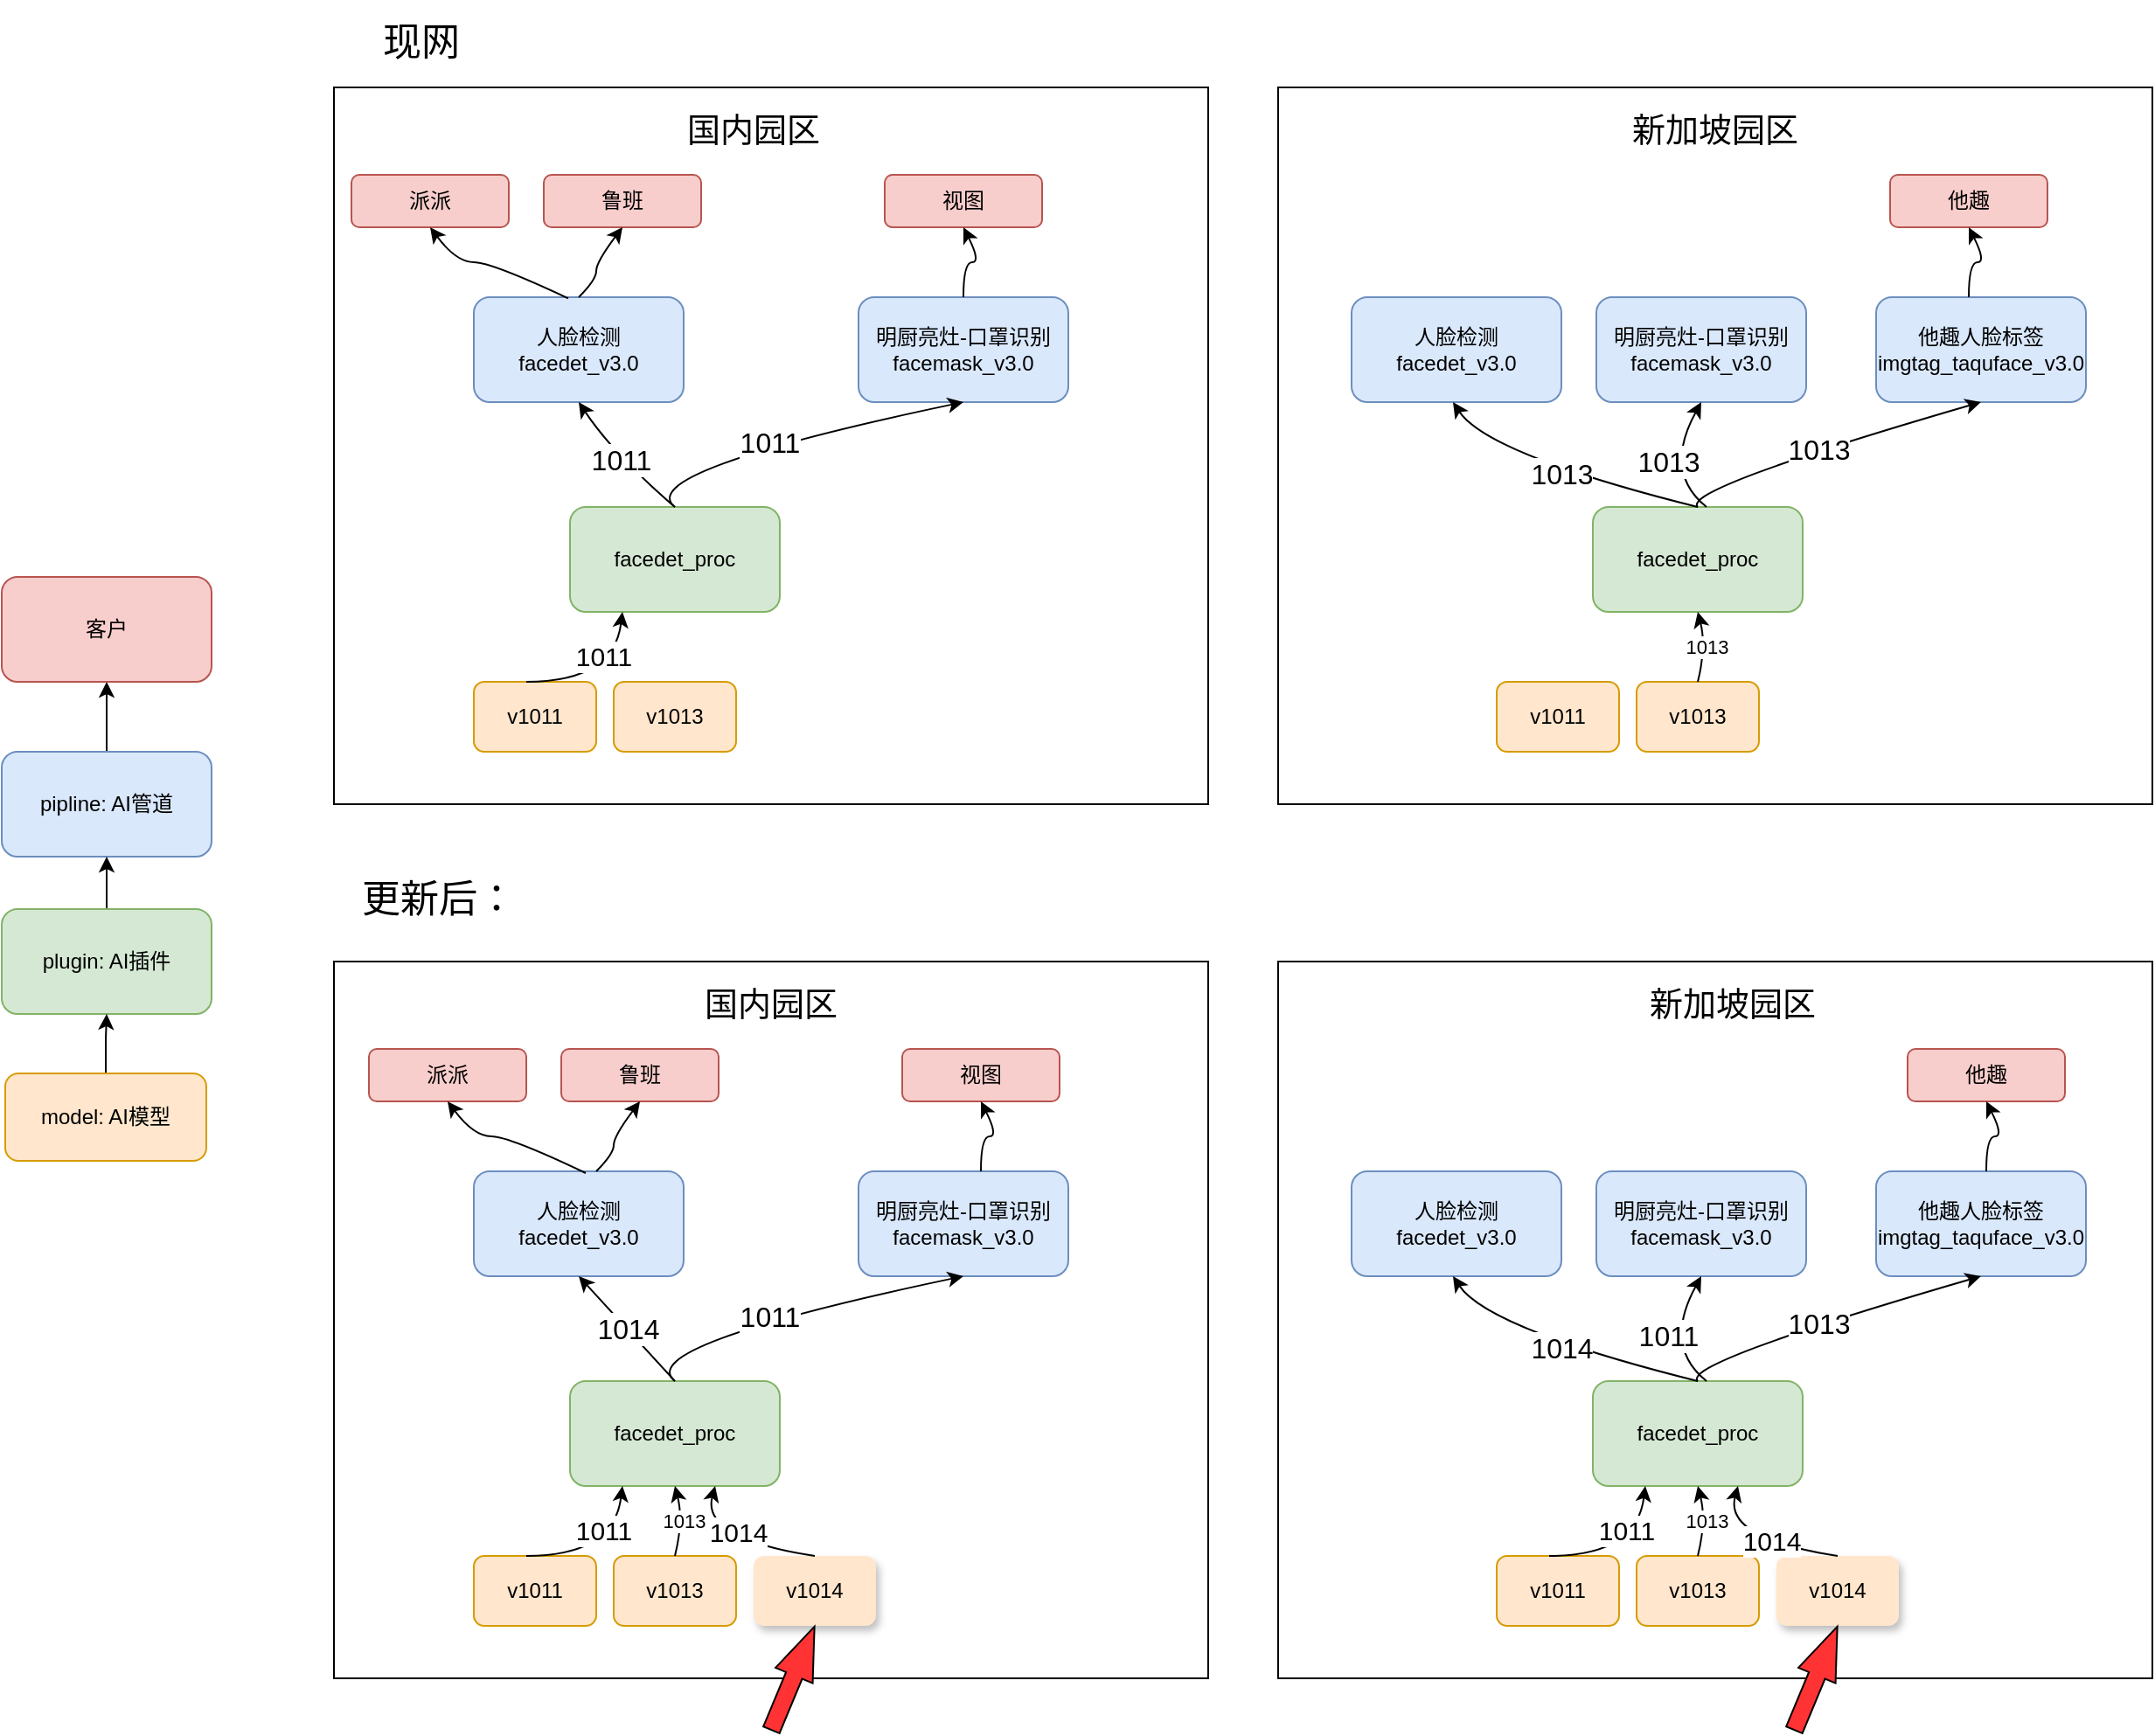 <mxfile version="22.1.18" type="github">
  <diagram name="Page-1" id="yhFDRbWmJPE1-cxSHeno">
    <mxGraphModel dx="3154" dy="1273" grid="1" gridSize="10" guides="1" tooltips="1" connect="1" arrows="1" fold="1" page="1" pageScale="1" pageWidth="850" pageHeight="1100" math="0" shadow="0">
      <root>
        <mxCell id="0" />
        <mxCell id="1" parent="0" />
        <mxCell id="GNEB_PSAj2UN0njGCIsx-6" value="" style="rounded=0;whiteSpace=wrap;html=1;" vertex="1" parent="1">
          <mxGeometry x="370" y="290" width="500" height="410" as="geometry" />
        </mxCell>
        <mxCell id="GNEB_PSAj2UN0njGCIsx-5" value="" style="rounded=0;whiteSpace=wrap;html=1;" vertex="1" parent="1">
          <mxGeometry x="-170" y="290" width="500" height="410" as="geometry" />
        </mxCell>
        <mxCell id="GNEB_PSAj2UN0njGCIsx-1" value="人脸检测&lt;br&gt;facedet_v3.0" style="rounded=1;whiteSpace=wrap;html=1;fillColor=#dae8fc;strokeColor=#6c8ebf;" vertex="1" parent="1">
          <mxGeometry x="412" y="410" width="120" height="60" as="geometry" />
        </mxCell>
        <mxCell id="GNEB_PSAj2UN0njGCIsx-2" value="他趣人脸标签&lt;br&gt;imgtag_taquface_v3.0" style="rounded=1;whiteSpace=wrap;html=1;fillColor=#dae8fc;strokeColor=#6c8ebf;" vertex="1" parent="1">
          <mxGeometry x="712" y="410" width="120" height="60" as="geometry" />
        </mxCell>
        <mxCell id="GNEB_PSAj2UN0njGCIsx-3" value="人脸检测&lt;br&gt;facedet_v3.0" style="rounded=1;whiteSpace=wrap;html=1;fillColor=#dae8fc;strokeColor=#6c8ebf;" vertex="1" parent="1">
          <mxGeometry x="-90" y="410" width="120" height="60" as="geometry" />
        </mxCell>
        <mxCell id="GNEB_PSAj2UN0njGCIsx-7" value="国内园区" style="text;strokeColor=none;align=center;fillColor=none;html=1;verticalAlign=middle;whiteSpace=wrap;rounded=0;strokeWidth=7;fontSize=19;" vertex="1" parent="1">
          <mxGeometry x="10" y="290" width="120" height="50" as="geometry" />
        </mxCell>
        <mxCell id="GNEB_PSAj2UN0njGCIsx-9" value="facedet_proc" style="rounded=1;whiteSpace=wrap;html=1;fillColor=#d5e8d4;strokeColor=#82b366;" vertex="1" parent="1">
          <mxGeometry x="-35" y="530" width="120" height="60" as="geometry" />
        </mxCell>
        <mxCell id="GNEB_PSAj2UN0njGCIsx-10" value="v1011" style="rounded=1;whiteSpace=wrap;html=1;fillColor=#ffe6cc;strokeColor=#d79b00;" vertex="1" parent="1">
          <mxGeometry x="-90" y="630" width="70" height="40" as="geometry" />
        </mxCell>
        <mxCell id="GNEB_PSAj2UN0njGCIsx-11" value="v1013" style="rounded=1;whiteSpace=wrap;html=1;fillColor=#ffe6cc;strokeColor=#d79b00;" vertex="1" parent="1">
          <mxGeometry x="-10" y="630" width="70" height="40" as="geometry" />
        </mxCell>
        <mxCell id="GNEB_PSAj2UN0njGCIsx-13" value="facedet_proc" style="rounded=1;whiteSpace=wrap;html=1;fillColor=#d5e8d4;strokeColor=#82b366;" vertex="1" parent="1">
          <mxGeometry x="550" y="530" width="120" height="60" as="geometry" />
        </mxCell>
        <mxCell id="GNEB_PSAj2UN0njGCIsx-19" value="明厨亮灶-口罩识别&lt;br&gt;facemask_v3.0" style="rounded=1;whiteSpace=wrap;html=1;fillColor=#dae8fc;strokeColor=#6c8ebf;" vertex="1" parent="1">
          <mxGeometry x="130" y="410" width="120" height="60" as="geometry" />
        </mxCell>
        <mxCell id="GNEB_PSAj2UN0njGCIsx-20" value="明厨亮灶-口罩识别&lt;br&gt;facemask_v3.0" style="rounded=1;whiteSpace=wrap;html=1;fillColor=#dae8fc;strokeColor=#6c8ebf;" vertex="1" parent="1">
          <mxGeometry x="552" y="410" width="120" height="60" as="geometry" />
        </mxCell>
        <mxCell id="GNEB_PSAj2UN0njGCIsx-105" value="" style="edgeStyle=orthogonalEdgeStyle;rounded=0;orthogonalLoop=1;jettySize=auto;html=1;" edge="1" parent="1" source="GNEB_PSAj2UN0njGCIsx-23" target="GNEB_PSAj2UN0njGCIsx-77">
          <mxGeometry relative="1" as="geometry" />
        </mxCell>
        <mxCell id="GNEB_PSAj2UN0njGCIsx-23" value="pipline: AI管道" style="rounded=1;whiteSpace=wrap;html=1;fillColor=#dae8fc;strokeColor=#6c8ebf;" vertex="1" parent="1">
          <mxGeometry x="-360" y="670" width="120" height="60" as="geometry" />
        </mxCell>
        <mxCell id="GNEB_PSAj2UN0njGCIsx-104" value="" style="edgeStyle=orthogonalEdgeStyle;rounded=0;orthogonalLoop=1;jettySize=auto;html=1;" edge="1" parent="1" source="GNEB_PSAj2UN0njGCIsx-24" target="GNEB_PSAj2UN0njGCIsx-23">
          <mxGeometry relative="1" as="geometry" />
        </mxCell>
        <mxCell id="GNEB_PSAj2UN0njGCIsx-24" value="plugin: AI插件" style="rounded=1;whiteSpace=wrap;html=1;fillColor=#d5e8d4;strokeColor=#82b366;" vertex="1" parent="1">
          <mxGeometry x="-360" y="760" width="120" height="60" as="geometry" />
        </mxCell>
        <mxCell id="GNEB_PSAj2UN0njGCIsx-103" value="" style="edgeStyle=orthogonalEdgeStyle;rounded=0;orthogonalLoop=1;jettySize=auto;html=1;" edge="1" parent="1" source="GNEB_PSAj2UN0njGCIsx-25" target="GNEB_PSAj2UN0njGCIsx-24">
          <mxGeometry relative="1" as="geometry" />
        </mxCell>
        <mxCell id="GNEB_PSAj2UN0njGCIsx-25" value="model: AI模型" style="rounded=1;whiteSpace=wrap;html=1;fillColor=#ffe6cc;strokeColor=#d79b00;" vertex="1" parent="1">
          <mxGeometry x="-358" y="854" width="115" height="50" as="geometry" />
        </mxCell>
        <mxCell id="GNEB_PSAj2UN0njGCIsx-26" value="" style="curved=1;endArrow=classic;html=1;rounded=0;entryX=0.25;entryY=1;entryDx=0;entryDy=0;" edge="1" parent="1" target="GNEB_PSAj2UN0njGCIsx-9">
          <mxGeometry width="50" height="50" relative="1" as="geometry">
            <mxPoint x="-60" y="630" as="sourcePoint" />
            <mxPoint x="-10" y="580" as="targetPoint" />
            <Array as="points">
              <mxPoint x="-10" y="630" />
            </Array>
          </mxGeometry>
        </mxCell>
        <mxCell id="GNEB_PSAj2UN0njGCIsx-31" value="1011" style="edgeLabel;html=1;align=center;verticalAlign=middle;resizable=0;points=[];fontSize=15;" vertex="1" connectable="0" parent="GNEB_PSAj2UN0njGCIsx-26">
          <mxGeometry x="0.42" y="8" relative="1" as="geometry">
            <mxPoint as="offset" />
          </mxGeometry>
        </mxCell>
        <mxCell id="GNEB_PSAj2UN0njGCIsx-29" value="1011" style="curved=1;endArrow=classic;html=1;rounded=0;exitX=0.5;exitY=0;exitDx=0;exitDy=0;entryX=0.5;entryY=1;entryDx=0;entryDy=0;fontSize=16;" edge="1" parent="1" source="GNEB_PSAj2UN0njGCIsx-9" target="GNEB_PSAj2UN0njGCIsx-3">
          <mxGeometry x="-0.002" width="50" height="50" relative="1" as="geometry">
            <mxPoint x="35" y="440" as="sourcePoint" />
            <mxPoint x="-20" y="380" as="targetPoint" />
            <Array as="points">
              <mxPoint x="-10" y="500" />
            </Array>
            <mxPoint as="offset" />
          </mxGeometry>
        </mxCell>
        <mxCell id="GNEB_PSAj2UN0njGCIsx-32" value="1011" style="curved=1;endArrow=classic;html=1;rounded=0;exitX=0.5;exitY=0;exitDx=0;exitDy=0;fontSize=16;entryX=0.5;entryY=1;entryDx=0;entryDy=0;" edge="1" parent="1" source="GNEB_PSAj2UN0njGCIsx-9" target="GNEB_PSAj2UN0njGCIsx-19">
          <mxGeometry x="-0.002" width="50" height="50" relative="1" as="geometry">
            <mxPoint x="35" y="540" as="sourcePoint" />
            <mxPoint x="-20" y="480" as="targetPoint" />
            <Array as="points">
              <mxPoint y="510" />
            </Array>
            <mxPoint as="offset" />
          </mxGeometry>
        </mxCell>
        <mxCell id="GNEB_PSAj2UN0njGCIsx-33" value="v1011" style="rounded=1;whiteSpace=wrap;html=1;fillColor=#ffe6cc;strokeColor=#d79b00;" vertex="1" parent="1">
          <mxGeometry x="495" y="630" width="70" height="40" as="geometry" />
        </mxCell>
        <mxCell id="GNEB_PSAj2UN0njGCIsx-34" value="v1013" style="rounded=1;whiteSpace=wrap;html=1;fillColor=#ffe6cc;strokeColor=#d79b00;" vertex="1" parent="1">
          <mxGeometry x="575" y="630" width="70" height="40" as="geometry" />
        </mxCell>
        <mxCell id="GNEB_PSAj2UN0njGCIsx-38" value="1013" style="curved=1;endArrow=classic;html=1;rounded=0;entryX=0.5;entryY=1;entryDx=0;entryDy=0;exitX=0.5;exitY=0;exitDx=0;exitDy=0;" edge="1" parent="1" source="GNEB_PSAj2UN0njGCIsx-34">
          <mxGeometry width="50" height="50" relative="1" as="geometry">
            <mxPoint x="535" y="640" as="sourcePoint" />
            <mxPoint x="610" y="590" as="targetPoint" />
            <Array as="points">
              <mxPoint x="615" y="610" />
            </Array>
          </mxGeometry>
        </mxCell>
        <mxCell id="GNEB_PSAj2UN0njGCIsx-41" value="1013" style="curved=1;endArrow=classic;html=1;rounded=0;exitX=0.5;exitY=0;exitDx=0;exitDy=0;entryX=0.5;entryY=1;entryDx=0;entryDy=0;fontSize=16;" edge="1" parent="1" source="GNEB_PSAj2UN0njGCIsx-13">
          <mxGeometry x="0.002" width="50" height="50" relative="1" as="geometry">
            <mxPoint x="525" y="530" as="sourcePoint" />
            <mxPoint x="470" y="470" as="targetPoint" />
            <Array as="points">
              <mxPoint x="490" y="500" />
            </Array>
            <mxPoint as="offset" />
          </mxGeometry>
        </mxCell>
        <mxCell id="GNEB_PSAj2UN0njGCIsx-42" value="1013" style="curved=1;endArrow=classic;html=1;rounded=0;exitX=0.5;exitY=0;exitDx=0;exitDy=0;fontSize=16;entryX=0.5;entryY=1;entryDx=0;entryDy=0;" edge="1" parent="1" target="GNEB_PSAj2UN0njGCIsx-20">
          <mxGeometry x="-0.002" width="50" height="50" relative="1" as="geometry">
            <mxPoint x="615" y="530" as="sourcePoint" />
            <mxPoint x="780" y="470" as="targetPoint" />
            <Array as="points">
              <mxPoint x="590" y="510" />
            </Array>
            <mxPoint as="offset" />
          </mxGeometry>
        </mxCell>
        <mxCell id="GNEB_PSAj2UN0njGCIsx-43" value="1013" style="curved=1;endArrow=classic;html=1;rounded=0;fontSize=16;entryX=0.5;entryY=1;entryDx=0;entryDy=0;" edge="1" parent="1" target="GNEB_PSAj2UN0njGCIsx-2">
          <mxGeometry x="-0.002" width="50" height="50" relative="1" as="geometry">
            <mxPoint x="610" y="530" as="sourcePoint" />
            <mxPoint x="622" y="480" as="targetPoint" />
            <Array as="points">
              <mxPoint x="600" y="520" />
            </Array>
            <mxPoint as="offset" />
          </mxGeometry>
        </mxCell>
        <mxCell id="GNEB_PSAj2UN0njGCIsx-44" value="" style="rounded=0;whiteSpace=wrap;html=1;" vertex="1" parent="1">
          <mxGeometry x="370" y="790" width="500" height="410" as="geometry" />
        </mxCell>
        <mxCell id="GNEB_PSAj2UN0njGCIsx-45" value="" style="rounded=0;whiteSpace=wrap;html=1;" vertex="1" parent="1">
          <mxGeometry x="-170" y="790" width="500" height="410" as="geometry" />
        </mxCell>
        <mxCell id="GNEB_PSAj2UN0njGCIsx-46" value="人脸检测&lt;br&gt;facedet_v3.0" style="rounded=1;whiteSpace=wrap;html=1;fillColor=#dae8fc;strokeColor=#6c8ebf;" vertex="1" parent="1">
          <mxGeometry x="412" y="910" width="120" height="60" as="geometry" />
        </mxCell>
        <mxCell id="GNEB_PSAj2UN0njGCIsx-47" value="他趣人脸标签&lt;br&gt;imgtag_taquface_v3.0" style="rounded=1;whiteSpace=wrap;html=1;fillColor=#dae8fc;strokeColor=#6c8ebf;" vertex="1" parent="1">
          <mxGeometry x="712" y="910" width="120" height="60" as="geometry" />
        </mxCell>
        <mxCell id="GNEB_PSAj2UN0njGCIsx-48" value="人脸检测&lt;br&gt;facedet_v3.0" style="rounded=1;whiteSpace=wrap;html=1;fillColor=#dae8fc;strokeColor=#6c8ebf;" vertex="1" parent="1">
          <mxGeometry x="-90" y="910" width="120" height="60" as="geometry" />
        </mxCell>
        <mxCell id="GNEB_PSAj2UN0njGCIsx-51" value="facedet_proc" style="rounded=1;whiteSpace=wrap;html=1;fillColor=#d5e8d4;strokeColor=#82b366;" vertex="1" parent="1">
          <mxGeometry x="-35" y="1030" width="120" height="60" as="geometry" />
        </mxCell>
        <mxCell id="GNEB_PSAj2UN0njGCIsx-52" value="v1011" style="rounded=1;whiteSpace=wrap;html=1;fillColor=#ffe6cc;strokeColor=#d79b00;" vertex="1" parent="1">
          <mxGeometry x="-90" y="1130" width="70" height="40" as="geometry" />
        </mxCell>
        <mxCell id="GNEB_PSAj2UN0njGCIsx-53" value="v1013" style="rounded=1;whiteSpace=wrap;html=1;fillColor=#ffe6cc;strokeColor=#d79b00;" vertex="1" parent="1">
          <mxGeometry x="-10" y="1130" width="70" height="40" as="geometry" />
        </mxCell>
        <mxCell id="GNEB_PSAj2UN0njGCIsx-54" value="v1014" style="rounded=1;whiteSpace=wrap;html=1;fillColor=#ffe6cc;strokeColor=none;strokeWidth=3;dashed=1;shadow=1;glass=0;" vertex="1" parent="1">
          <mxGeometry x="70" y="1130" width="70" height="40" as="geometry" />
        </mxCell>
        <mxCell id="GNEB_PSAj2UN0njGCIsx-55" value="facedet_proc" style="rounded=1;whiteSpace=wrap;html=1;fillColor=#d5e8d4;strokeColor=#82b366;" vertex="1" parent="1">
          <mxGeometry x="550" y="1030" width="120" height="60" as="geometry" />
        </mxCell>
        <mxCell id="GNEB_PSAj2UN0njGCIsx-56" value="明厨亮灶-口罩识别&lt;br&gt;facemask_v3.0" style="rounded=1;whiteSpace=wrap;html=1;fillColor=#dae8fc;strokeColor=#6c8ebf;" vertex="1" parent="1">
          <mxGeometry x="130" y="910" width="120" height="60" as="geometry" />
        </mxCell>
        <mxCell id="GNEB_PSAj2UN0njGCIsx-57" value="明厨亮灶-口罩识别&lt;br&gt;facemask_v3.0" style="rounded=1;whiteSpace=wrap;html=1;fillColor=#dae8fc;strokeColor=#6c8ebf;" vertex="1" parent="1">
          <mxGeometry x="552" y="910" width="120" height="60" as="geometry" />
        </mxCell>
        <mxCell id="GNEB_PSAj2UN0njGCIsx-58" value="" style="curved=1;endArrow=classic;html=1;rounded=0;entryX=0.25;entryY=1;entryDx=0;entryDy=0;" edge="1" parent="1" target="GNEB_PSAj2UN0njGCIsx-51">
          <mxGeometry width="50" height="50" relative="1" as="geometry">
            <mxPoint x="-60" y="1130" as="sourcePoint" />
            <mxPoint x="-10" y="1080" as="targetPoint" />
            <Array as="points">
              <mxPoint x="-10" y="1130" />
            </Array>
          </mxGeometry>
        </mxCell>
        <mxCell id="GNEB_PSAj2UN0njGCIsx-59" value="1011" style="edgeLabel;html=1;align=center;verticalAlign=middle;resizable=0;points=[];fontSize=15;" vertex="1" connectable="0" parent="GNEB_PSAj2UN0njGCIsx-58">
          <mxGeometry x="0.42" y="8" relative="1" as="geometry">
            <mxPoint as="offset" />
          </mxGeometry>
        </mxCell>
        <mxCell id="GNEB_PSAj2UN0njGCIsx-60" value="1013" style="curved=1;endArrow=classic;html=1;rounded=0;entryX=0.5;entryY=1;entryDx=0;entryDy=0;exitX=0.5;exitY=0;exitDx=0;exitDy=0;" edge="1" parent="1" source="GNEB_PSAj2UN0njGCIsx-53" target="GNEB_PSAj2UN0njGCIsx-51">
          <mxGeometry width="50" height="50" relative="1" as="geometry">
            <mxPoint x="-50" y="1140" as="sourcePoint" />
            <mxPoint x="5" y="1100" as="targetPoint" />
            <Array as="points">
              <mxPoint x="30" y="1110" />
            </Array>
          </mxGeometry>
        </mxCell>
        <mxCell id="GNEB_PSAj2UN0njGCIsx-61" value="" style="curved=1;endArrow=classic;html=1;rounded=0;entryX=0.692;entryY=1;entryDx=0;entryDy=0;exitX=0.5;exitY=0;exitDx=0;exitDy=0;entryPerimeter=0;" edge="1" parent="1" source="GNEB_PSAj2UN0njGCIsx-54" target="GNEB_PSAj2UN0njGCIsx-51">
          <mxGeometry width="50" height="50" relative="1" as="geometry">
            <mxPoint x="35" y="1140" as="sourcePoint" />
            <mxPoint x="35" y="1100" as="targetPoint" />
            <Array as="points">
              <mxPoint x="40" y="1120" />
            </Array>
          </mxGeometry>
        </mxCell>
        <mxCell id="GNEB_PSAj2UN0njGCIsx-76" value="1014" style="edgeLabel;html=1;align=center;verticalAlign=middle;resizable=0;points=[];fontSize=15;" vertex="1" connectable="0" parent="GNEB_PSAj2UN0njGCIsx-61">
          <mxGeometry x="-0.047" y="-7" relative="1" as="geometry">
            <mxPoint as="offset" />
          </mxGeometry>
        </mxCell>
        <mxCell id="GNEB_PSAj2UN0njGCIsx-62" value="1014" style="curved=1;endArrow=classic;html=1;rounded=0;exitX=0.5;exitY=0;exitDx=0;exitDy=0;entryX=0.5;entryY=1;entryDx=0;entryDy=0;fontSize=16;" edge="1" parent="1" source="GNEB_PSAj2UN0njGCIsx-51" target="GNEB_PSAj2UN0njGCIsx-48">
          <mxGeometry x="-0.002" width="50" height="50" relative="1" as="geometry">
            <mxPoint x="35" y="940" as="sourcePoint" />
            <mxPoint x="-20" y="880" as="targetPoint" />
            <Array as="points" />
            <mxPoint as="offset" />
          </mxGeometry>
        </mxCell>
        <mxCell id="GNEB_PSAj2UN0njGCIsx-63" value="1011" style="curved=1;endArrow=classic;html=1;rounded=0;exitX=0.5;exitY=0;exitDx=0;exitDy=0;fontSize=16;entryX=0.5;entryY=1;entryDx=0;entryDy=0;" edge="1" parent="1" source="GNEB_PSAj2UN0njGCIsx-51" target="GNEB_PSAj2UN0njGCIsx-56">
          <mxGeometry x="-0.002" width="50" height="50" relative="1" as="geometry">
            <mxPoint x="35" y="1040" as="sourcePoint" />
            <mxPoint x="-20" y="980" as="targetPoint" />
            <Array as="points">
              <mxPoint y="1010" />
            </Array>
            <mxPoint as="offset" />
          </mxGeometry>
        </mxCell>
        <mxCell id="GNEB_PSAj2UN0njGCIsx-64" value="v1011" style="rounded=1;whiteSpace=wrap;html=1;fillColor=#ffe6cc;strokeColor=#d79b00;" vertex="1" parent="1">
          <mxGeometry x="495" y="1130" width="70" height="40" as="geometry" />
        </mxCell>
        <mxCell id="GNEB_PSAj2UN0njGCIsx-65" value="v1013" style="rounded=1;whiteSpace=wrap;html=1;fillColor=#ffe6cc;strokeColor=#d79b00;" vertex="1" parent="1">
          <mxGeometry x="575" y="1130" width="70" height="40" as="geometry" />
        </mxCell>
        <mxCell id="GNEB_PSAj2UN0njGCIsx-66" value="v1014" style="rounded=1;whiteSpace=wrap;html=1;fillColor=#ffe6cc;strokeColor=none;strokeWidth=3;dashed=1;shadow=1;" vertex="1" parent="1">
          <mxGeometry x="655" y="1130" width="70" height="40" as="geometry" />
        </mxCell>
        <mxCell id="GNEB_PSAj2UN0njGCIsx-67" value="" style="curved=1;endArrow=classic;html=1;rounded=0;entryX=0.25;entryY=1;entryDx=0;entryDy=0;" edge="1" parent="1">
          <mxGeometry width="50" height="50" relative="1" as="geometry">
            <mxPoint x="525" y="1130" as="sourcePoint" />
            <mxPoint x="580" y="1090" as="targetPoint" />
            <Array as="points">
              <mxPoint x="575" y="1130" />
            </Array>
          </mxGeometry>
        </mxCell>
        <mxCell id="GNEB_PSAj2UN0njGCIsx-68" value="1011" style="edgeLabel;html=1;align=center;verticalAlign=middle;resizable=0;points=[];fontSize=15;" vertex="1" connectable="0" parent="GNEB_PSAj2UN0njGCIsx-67">
          <mxGeometry x="0.42" y="8" relative="1" as="geometry">
            <mxPoint as="offset" />
          </mxGeometry>
        </mxCell>
        <mxCell id="GNEB_PSAj2UN0njGCIsx-69" value="1013" style="curved=1;endArrow=classic;html=1;rounded=0;entryX=0.5;entryY=1;entryDx=0;entryDy=0;exitX=0.5;exitY=0;exitDx=0;exitDy=0;" edge="1" parent="1" source="GNEB_PSAj2UN0njGCIsx-65">
          <mxGeometry width="50" height="50" relative="1" as="geometry">
            <mxPoint x="535" y="1140" as="sourcePoint" />
            <mxPoint x="610" y="1090" as="targetPoint" />
            <Array as="points">
              <mxPoint x="615" y="1110" />
            </Array>
          </mxGeometry>
        </mxCell>
        <mxCell id="GNEB_PSAj2UN0njGCIsx-70" value="" style="curved=1;endArrow=classic;html=1;rounded=0;entryX=0.692;entryY=1;entryDx=0;entryDy=0;exitX=0.5;exitY=0;exitDx=0;exitDy=0;entryPerimeter=0;" edge="1" parent="1" source="GNEB_PSAj2UN0njGCIsx-66">
          <mxGeometry width="50" height="50" relative="1" as="geometry">
            <mxPoint x="620" y="1140" as="sourcePoint" />
            <mxPoint x="633" y="1090" as="targetPoint" />
            <Array as="points">
              <mxPoint x="625" y="1120" />
            </Array>
          </mxGeometry>
        </mxCell>
        <mxCell id="GNEB_PSAj2UN0njGCIsx-101" value="1014" style="edgeLabel;html=1;align=center;verticalAlign=middle;resizable=0;points=[];fontSize=15;" vertex="1" connectable="0" parent="GNEB_PSAj2UN0njGCIsx-70">
          <mxGeometry x="-0.194" y="-3" relative="1" as="geometry">
            <mxPoint as="offset" />
          </mxGeometry>
        </mxCell>
        <mxCell id="GNEB_PSAj2UN0njGCIsx-71" value="1014" style="curved=1;endArrow=classic;html=1;rounded=0;exitX=0.5;exitY=0;exitDx=0;exitDy=0;entryX=0.5;entryY=1;entryDx=0;entryDy=0;fontSize=16;" edge="1" parent="1" source="GNEB_PSAj2UN0njGCIsx-55">
          <mxGeometry x="0.002" width="50" height="50" relative="1" as="geometry">
            <mxPoint x="525" y="1030" as="sourcePoint" />
            <mxPoint x="470" y="970" as="targetPoint" />
            <Array as="points">
              <mxPoint x="490" y="1000" />
            </Array>
            <mxPoint as="offset" />
          </mxGeometry>
        </mxCell>
        <mxCell id="GNEB_PSAj2UN0njGCIsx-72" value="1011" style="curved=1;endArrow=classic;html=1;rounded=0;exitX=0.5;exitY=0;exitDx=0;exitDy=0;fontSize=16;entryX=0.5;entryY=1;entryDx=0;entryDy=0;" edge="1" parent="1" target="GNEB_PSAj2UN0njGCIsx-57">
          <mxGeometry x="-0.002" width="50" height="50" relative="1" as="geometry">
            <mxPoint x="615" y="1030" as="sourcePoint" />
            <mxPoint x="780" y="970" as="targetPoint" />
            <Array as="points">
              <mxPoint x="590" y="1010" />
            </Array>
            <mxPoint as="offset" />
          </mxGeometry>
        </mxCell>
        <mxCell id="GNEB_PSAj2UN0njGCIsx-73" value="1013" style="curved=1;endArrow=classic;html=1;rounded=0;fontSize=16;entryX=0.5;entryY=1;entryDx=0;entryDy=0;" edge="1" parent="1" target="GNEB_PSAj2UN0njGCIsx-47">
          <mxGeometry x="-0.002" width="50" height="50" relative="1" as="geometry">
            <mxPoint x="610" y="1030" as="sourcePoint" />
            <mxPoint x="622" y="980" as="targetPoint" />
            <Array as="points">
              <mxPoint x="600" y="1020" />
            </Array>
            <mxPoint as="offset" />
          </mxGeometry>
        </mxCell>
        <mxCell id="GNEB_PSAj2UN0njGCIsx-74" value="&lt;font style=&quot;font-size: 22px;&quot;&gt;现网&lt;/font&gt;" style="text;strokeColor=none;align=center;fillColor=none;html=1;verticalAlign=middle;whiteSpace=wrap;rounded=0;" vertex="1" parent="1">
          <mxGeometry x="-180" y="240" width="120" height="50" as="geometry" />
        </mxCell>
        <mxCell id="GNEB_PSAj2UN0njGCIsx-75" value="&lt;span style=&quot;font-size: 22px;&quot;&gt;更新后：&lt;/span&gt;" style="text;strokeColor=none;align=center;fillColor=none;html=1;verticalAlign=middle;whiteSpace=wrap;rounded=0;" vertex="1" parent="1">
          <mxGeometry x="-170" y="730" width="120" height="50" as="geometry" />
        </mxCell>
        <mxCell id="GNEB_PSAj2UN0njGCIsx-77" value="客户" style="rounded=1;whiteSpace=wrap;html=1;fillColor=#f8cecc;strokeColor=#b85450;" vertex="1" parent="1">
          <mxGeometry x="-360" y="570" width="120" height="60" as="geometry" />
        </mxCell>
        <mxCell id="GNEB_PSAj2UN0njGCIsx-78" value="派派" style="rounded=1;whiteSpace=wrap;html=1;fillColor=#f8cecc;strokeColor=#b85450;" vertex="1" parent="1">
          <mxGeometry x="-160" y="340" width="90" height="30" as="geometry" />
        </mxCell>
        <mxCell id="GNEB_PSAj2UN0njGCIsx-79" value="鲁班" style="rounded=1;whiteSpace=wrap;html=1;fillColor=#f8cecc;strokeColor=#b85450;" vertex="1" parent="1">
          <mxGeometry x="-50" y="340" width="90" height="30" as="geometry" />
        </mxCell>
        <mxCell id="GNEB_PSAj2UN0njGCIsx-81" value="" style="curved=1;endArrow=classic;html=1;rounded=0;entryX=0.5;entryY=1;entryDx=0;entryDy=0;exitX=0.45;exitY=0.011;exitDx=0;exitDy=0;exitPerimeter=0;" edge="1" parent="1" source="GNEB_PSAj2UN0njGCIsx-3" target="GNEB_PSAj2UN0njGCIsx-78">
          <mxGeometry width="50" height="50" relative="1" as="geometry">
            <mxPoint x="270" y="440" as="sourcePoint" />
            <mxPoint x="320" y="390" as="targetPoint" />
            <Array as="points">
              <mxPoint x="-80" y="390" />
              <mxPoint x="-100" y="390" />
            </Array>
          </mxGeometry>
        </mxCell>
        <mxCell id="GNEB_PSAj2UN0njGCIsx-82" value="" style="curved=1;endArrow=classic;html=1;rounded=0;entryX=0.5;entryY=1;entryDx=0;entryDy=0;exitX=0.5;exitY=0;exitDx=0;exitDy=0;" edge="1" parent="1" source="GNEB_PSAj2UN0njGCIsx-3" target="GNEB_PSAj2UN0njGCIsx-79">
          <mxGeometry width="50" height="50" relative="1" as="geometry">
            <mxPoint x="-26" y="421" as="sourcePoint" />
            <mxPoint x="-105" y="380" as="targetPoint" />
            <Array as="points">
              <mxPoint x="-20" y="400" />
              <mxPoint x="-20" y="390" />
            </Array>
          </mxGeometry>
        </mxCell>
        <mxCell id="GNEB_PSAj2UN0njGCIsx-83" value="视图" style="rounded=1;whiteSpace=wrap;html=1;fillColor=#f8cecc;strokeColor=#b85450;" vertex="1" parent="1">
          <mxGeometry x="145" y="340" width="90" height="30" as="geometry" />
        </mxCell>
        <mxCell id="GNEB_PSAj2UN0njGCIsx-84" value="" style="curved=1;endArrow=classic;html=1;rounded=0;exitX=0.5;exitY=0;exitDx=0;exitDy=0;entryX=0.5;entryY=1;entryDx=0;entryDy=0;" edge="1" parent="1" source="GNEB_PSAj2UN0njGCIsx-19" target="GNEB_PSAj2UN0njGCIsx-83">
          <mxGeometry width="50" height="50" relative="1" as="geometry">
            <mxPoint x="-20" y="420" as="sourcePoint" />
            <mxPoint x="5" y="380" as="targetPoint" />
            <Array as="points">
              <mxPoint x="190" y="390" />
              <mxPoint x="200" y="390" />
            </Array>
          </mxGeometry>
        </mxCell>
        <mxCell id="GNEB_PSAj2UN0njGCIsx-85" value="新加坡园区" style="text;strokeColor=none;align=center;fillColor=none;html=1;verticalAlign=middle;whiteSpace=wrap;rounded=0;strokeWidth=7;fontSize=19;" vertex="1" parent="1">
          <mxGeometry x="560" y="290" width="120" height="50" as="geometry" />
        </mxCell>
        <mxCell id="GNEB_PSAj2UN0njGCIsx-87" value="他趣" style="rounded=1;whiteSpace=wrap;html=1;fillColor=#f8cecc;strokeColor=#b85450;" vertex="1" parent="1">
          <mxGeometry x="720" y="340" width="90" height="30" as="geometry" />
        </mxCell>
        <mxCell id="GNEB_PSAj2UN0njGCIsx-88" value="" style="curved=1;endArrow=classic;html=1;rounded=0;exitX=0.5;exitY=0;exitDx=0;exitDy=0;entryX=0.5;entryY=1;entryDx=0;entryDy=0;" edge="1" parent="1" target="GNEB_PSAj2UN0njGCIsx-87">
          <mxGeometry width="50" height="50" relative="1" as="geometry">
            <mxPoint x="765" y="410" as="sourcePoint" />
            <mxPoint x="580" y="380" as="targetPoint" />
            <Array as="points">
              <mxPoint x="765" y="390" />
              <mxPoint x="775" y="390" />
            </Array>
          </mxGeometry>
        </mxCell>
        <mxCell id="GNEB_PSAj2UN0njGCIsx-89" value="国内园区" style="text;strokeColor=none;align=center;fillColor=none;html=1;verticalAlign=middle;whiteSpace=wrap;rounded=0;strokeWidth=7;fontSize=19;" vertex="1" parent="1">
          <mxGeometry x="20" y="790" width="120" height="50" as="geometry" />
        </mxCell>
        <mxCell id="GNEB_PSAj2UN0njGCIsx-90" value="派派" style="rounded=1;whiteSpace=wrap;html=1;fillColor=#f8cecc;strokeColor=#b85450;" vertex="1" parent="1">
          <mxGeometry x="-150" y="840" width="90" height="30" as="geometry" />
        </mxCell>
        <mxCell id="GNEB_PSAj2UN0njGCIsx-91" value="鲁班" style="rounded=1;whiteSpace=wrap;html=1;fillColor=#f8cecc;strokeColor=#b85450;" vertex="1" parent="1">
          <mxGeometry x="-40" y="840" width="90" height="30" as="geometry" />
        </mxCell>
        <mxCell id="GNEB_PSAj2UN0njGCIsx-92" value="" style="curved=1;endArrow=classic;html=1;rounded=0;entryX=0.5;entryY=1;entryDx=0;entryDy=0;exitX=0.45;exitY=0.011;exitDx=0;exitDy=0;exitPerimeter=0;" edge="1" parent="1" target="GNEB_PSAj2UN0njGCIsx-90">
          <mxGeometry width="50" height="50" relative="1" as="geometry">
            <mxPoint x="-26" y="911" as="sourcePoint" />
            <mxPoint x="330" y="890" as="targetPoint" />
            <Array as="points">
              <mxPoint x="-70" y="890" />
              <mxPoint x="-90" y="890" />
            </Array>
          </mxGeometry>
        </mxCell>
        <mxCell id="GNEB_PSAj2UN0njGCIsx-93" value="" style="curved=1;endArrow=classic;html=1;rounded=0;entryX=0.5;entryY=1;entryDx=0;entryDy=0;exitX=0.5;exitY=0;exitDx=0;exitDy=0;" edge="1" parent="1" target="GNEB_PSAj2UN0njGCIsx-91">
          <mxGeometry width="50" height="50" relative="1" as="geometry">
            <mxPoint x="-20" y="910" as="sourcePoint" />
            <mxPoint x="-95" y="880" as="targetPoint" />
            <Array as="points">
              <mxPoint x="-10" y="900" />
              <mxPoint x="-10" y="890" />
            </Array>
          </mxGeometry>
        </mxCell>
        <mxCell id="GNEB_PSAj2UN0njGCIsx-94" value="视图" style="rounded=1;whiteSpace=wrap;html=1;fillColor=#f8cecc;strokeColor=#b85450;" vertex="1" parent="1">
          <mxGeometry x="155" y="840" width="90" height="30" as="geometry" />
        </mxCell>
        <mxCell id="GNEB_PSAj2UN0njGCIsx-95" value="" style="curved=1;endArrow=classic;html=1;rounded=0;exitX=0.5;exitY=0;exitDx=0;exitDy=0;entryX=0.5;entryY=1;entryDx=0;entryDy=0;" edge="1" parent="1" target="GNEB_PSAj2UN0njGCIsx-94">
          <mxGeometry width="50" height="50" relative="1" as="geometry">
            <mxPoint x="200" y="910" as="sourcePoint" />
            <mxPoint x="15" y="880" as="targetPoint" />
            <Array as="points">
              <mxPoint x="200" y="890" />
              <mxPoint x="210" y="890" />
            </Array>
          </mxGeometry>
        </mxCell>
        <mxCell id="GNEB_PSAj2UN0njGCIsx-96" value="新加坡园区" style="text;strokeColor=none;align=center;fillColor=none;html=1;verticalAlign=middle;whiteSpace=wrap;rounded=0;strokeWidth=7;fontSize=19;" vertex="1" parent="1">
          <mxGeometry x="570" y="790" width="120" height="50" as="geometry" />
        </mxCell>
        <mxCell id="GNEB_PSAj2UN0njGCIsx-97" value="他趣" style="rounded=1;whiteSpace=wrap;html=1;fillColor=#f8cecc;strokeColor=#b85450;" vertex="1" parent="1">
          <mxGeometry x="730" y="840" width="90" height="30" as="geometry" />
        </mxCell>
        <mxCell id="GNEB_PSAj2UN0njGCIsx-98" value="" style="curved=1;endArrow=classic;html=1;rounded=0;exitX=0.5;exitY=0;exitDx=0;exitDy=0;entryX=0.5;entryY=1;entryDx=0;entryDy=0;" edge="1" parent="1" target="GNEB_PSAj2UN0njGCIsx-97">
          <mxGeometry width="50" height="50" relative="1" as="geometry">
            <mxPoint x="775" y="910" as="sourcePoint" />
            <mxPoint x="590" y="880" as="targetPoint" />
            <Array as="points">
              <mxPoint x="775" y="890" />
              <mxPoint x="785" y="890" />
            </Array>
          </mxGeometry>
        </mxCell>
        <mxCell id="GNEB_PSAj2UN0njGCIsx-106" value="" style="shape=flexArrow;endArrow=classic;html=1;rounded=0;endWidth=12;endSize=9.75;entryX=0.5;entryY=1;entryDx=0;entryDy=0;fillColor=#FF3333;gradientColor=none;" edge="1" parent="1" target="GNEB_PSAj2UN0njGCIsx-54">
          <mxGeometry width="50" height="50" relative="1" as="geometry">
            <mxPoint x="80" y="1230" as="sourcePoint" />
            <mxPoint x="120.325" y="1260" as="targetPoint" />
          </mxGeometry>
        </mxCell>
        <mxCell id="GNEB_PSAj2UN0njGCIsx-107" value="" style="shape=flexArrow;endArrow=classic;html=1;rounded=0;endWidth=12;endSize=9.75;entryX=0.5;entryY=1;entryDx=0;entryDy=0;fillColor=#FF3333;gradientColor=none;" edge="1" parent="1">
          <mxGeometry width="50" height="50" relative="1" as="geometry">
            <mxPoint x="665" y="1230" as="sourcePoint" />
            <mxPoint x="690" y="1170" as="targetPoint" />
          </mxGeometry>
        </mxCell>
      </root>
    </mxGraphModel>
  </diagram>
</mxfile>

